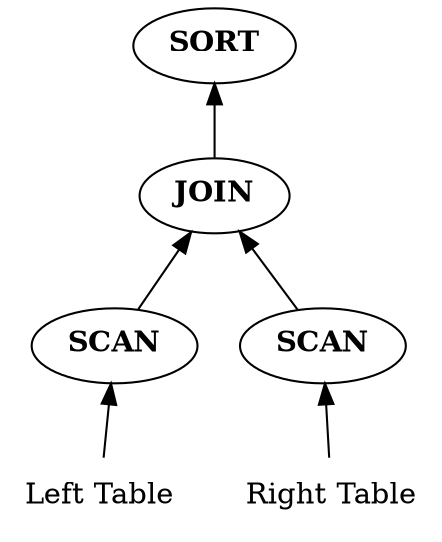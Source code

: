 digraph PlanWithSort {
    rankdir=BT;

    sort [label=<<B>SORT</B>>]

    join [label=<<B>JOIN</B>>]

    left_scan [label=<<B>SCAN</B>>]
    left_table [label="Left Table", shape="none"]

    right_scan [label=<<B>SCAN</B>>]
    right_table [label="Right Table", shape="none"]

    join -> sort

    left_scan -> join
    left_table -> left_scan

    right_scan -> join
    right_table -> right_scan
}
